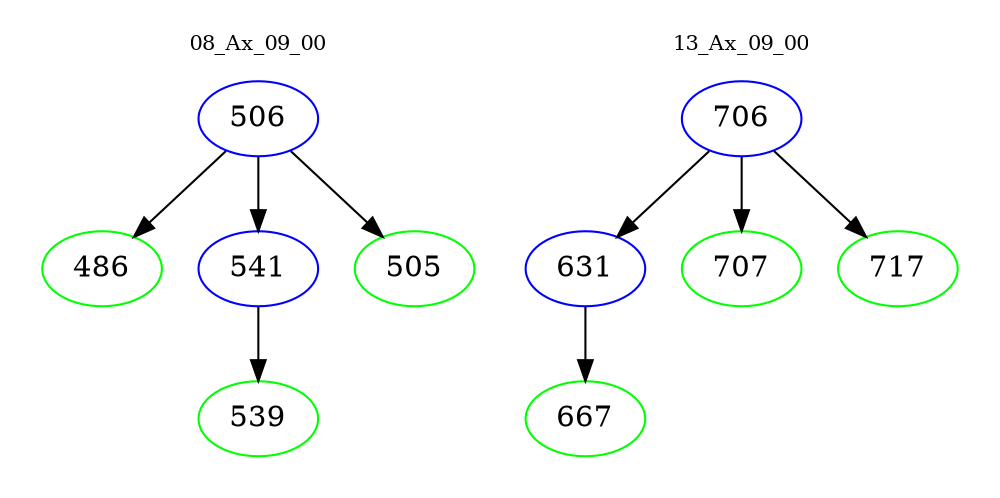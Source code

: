 digraph{
subgraph cluster_0 {
color = white
label = "08_Ax_09_00";
fontsize=10;
T0_506 [label="506", color="blue"]
T0_506 -> T0_486 [color="black"]
T0_486 [label="486", color="green"]
T0_506 -> T0_541 [color="black"]
T0_541 [label="541", color="blue"]
T0_541 -> T0_539 [color="black"]
T0_539 [label="539", color="green"]
T0_506 -> T0_505 [color="black"]
T0_505 [label="505", color="green"]
}
subgraph cluster_1 {
color = white
label = "13_Ax_09_00";
fontsize=10;
T1_706 [label="706", color="blue"]
T1_706 -> T1_631 [color="black"]
T1_631 [label="631", color="blue"]
T1_631 -> T1_667 [color="black"]
T1_667 [label="667", color="green"]
T1_706 -> T1_707 [color="black"]
T1_707 [label="707", color="green"]
T1_706 -> T1_717 [color="black"]
T1_717 [label="717", color="green"]
}
}

